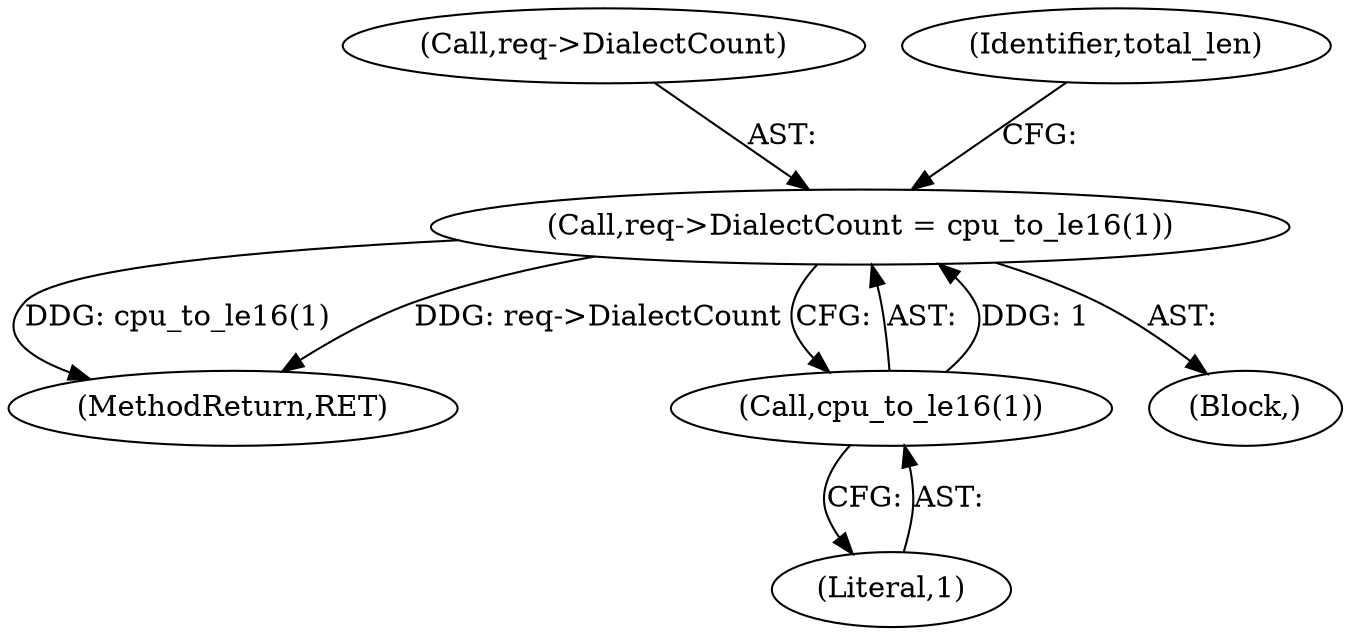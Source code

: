 digraph "0_linux_b57a55e2200ede754e4dc9cce4ba9402544b9365@pointer" {
"1000296" [label="(Call,req->DialectCount = cpu_to_le16(1))"];
"1000300" [label="(Call,cpu_to_le16(1))"];
"1000848" [label="(MethodReturn,RET)"];
"1000300" [label="(Call,cpu_to_le16(1))"];
"1000281" [label="(Block,)"];
"1000296" [label="(Call,req->DialectCount = cpu_to_le16(1))"];
"1000297" [label="(Call,req->DialectCount)"];
"1000301" [label="(Literal,1)"];
"1000303" [label="(Identifier,total_len)"];
"1000296" -> "1000281"  [label="AST: "];
"1000296" -> "1000300"  [label="CFG: "];
"1000297" -> "1000296"  [label="AST: "];
"1000300" -> "1000296"  [label="AST: "];
"1000303" -> "1000296"  [label="CFG: "];
"1000296" -> "1000848"  [label="DDG: cpu_to_le16(1)"];
"1000296" -> "1000848"  [label="DDG: req->DialectCount"];
"1000300" -> "1000296"  [label="DDG: 1"];
"1000300" -> "1000301"  [label="CFG: "];
"1000301" -> "1000300"  [label="AST: "];
}
